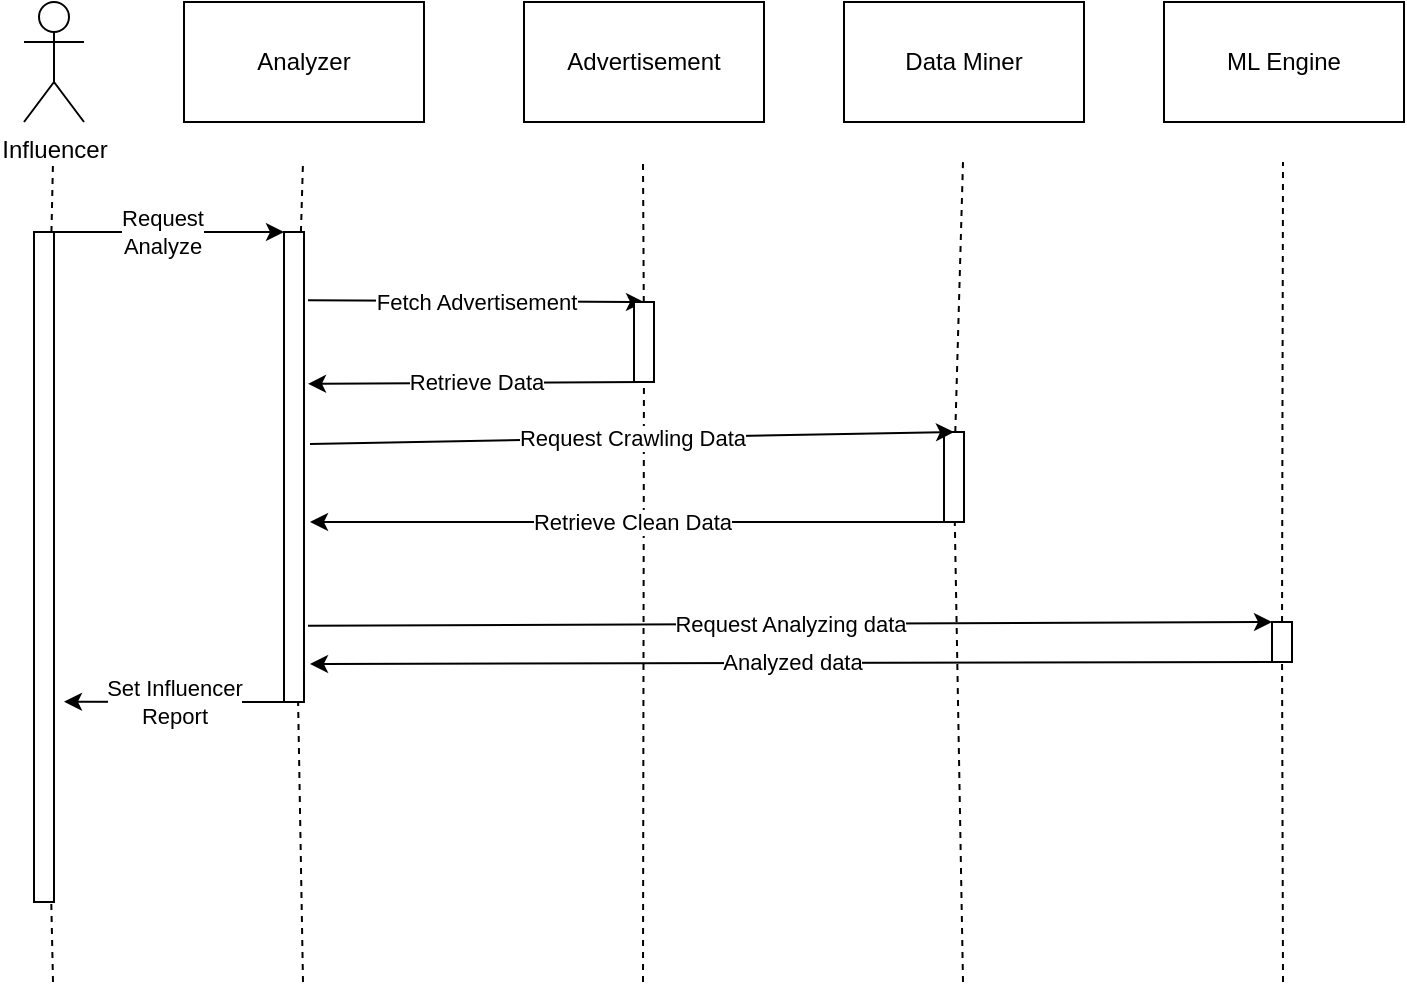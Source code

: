 <mxfile version="12.4.3" type="device" pages="1"><diagram id="Zrcurq_yUpo43uziVgRy" name="Page-1"><mxGraphModel dx="1024" dy="561" grid="1" gridSize="10" guides="1" tooltips="1" connect="1" arrows="1" fold="1" page="1" pageScale="1" pageWidth="850" pageHeight="1100" math="0" shadow="0"><root><mxCell id="0"/><mxCell id="1" parent="0"/><mxCell id="QiBGEiXaYxSNJDZi47zB-1" value="Influencer" style="shape=umlActor;verticalLabelPosition=bottom;labelBackgroundColor=#ffffff;verticalAlign=top;html=1;outlineConnect=0;" vertex="1" parent="1"><mxGeometry x="400" y="150" width="30" height="60" as="geometry"/></mxCell><mxCell id="QiBGEiXaYxSNJDZi47zB-2" value="" style="endArrow=none;dashed=1;html=1;" edge="1" parent="1" source="QiBGEiXaYxSNJDZi47zB-3"><mxGeometry width="50" height="50" relative="1" as="geometry"><mxPoint x="414.5" y="640" as="sourcePoint"/><mxPoint x="414.5" y="230" as="targetPoint"/></mxGeometry></mxCell><mxCell id="QiBGEiXaYxSNJDZi47zB-3" value="" style="rounded=0;whiteSpace=wrap;html=1;" vertex="1" parent="1"><mxGeometry x="405" y="265" width="10" height="335" as="geometry"/></mxCell><mxCell id="QiBGEiXaYxSNJDZi47zB-4" value="" style="endArrow=none;dashed=1;html=1;" edge="1" parent="1" target="QiBGEiXaYxSNJDZi47zB-3"><mxGeometry width="50" height="50" relative="1" as="geometry"><mxPoint x="414.5" y="640" as="sourcePoint"/><mxPoint x="414.5" y="230" as="targetPoint"/></mxGeometry></mxCell><mxCell id="QiBGEiXaYxSNJDZi47zB-5" value="Analyzer" style="rounded=0;whiteSpace=wrap;html=1;" vertex="1" parent="1"><mxGeometry x="480" y="150" width="120" height="60" as="geometry"/></mxCell><mxCell id="QiBGEiXaYxSNJDZi47zB-6" value="" style="endArrow=none;dashed=1;html=1;" edge="1" parent="1" source="QiBGEiXaYxSNJDZi47zB-8"><mxGeometry width="50" height="50" relative="1" as="geometry"><mxPoint x="539.5" y="640" as="sourcePoint"/><mxPoint x="539.5" y="230" as="targetPoint"/></mxGeometry></mxCell><mxCell id="QiBGEiXaYxSNJDZi47zB-7" value="&lt;div&gt;Request&lt;/div&gt;&lt;div&gt;Analyze&lt;br&gt;&lt;/div&gt;" style="endArrow=classic;html=1;exitX=0.25;exitY=0;exitDx=0;exitDy=0;entryX=0;entryY=0;entryDx=0;entryDy=0;" edge="1" parent="1" source="QiBGEiXaYxSNJDZi47zB-3" target="QiBGEiXaYxSNJDZi47zB-8"><mxGeometry x="-0.002" width="50" height="50" relative="1" as="geometry"><mxPoint x="640" y="290" as="sourcePoint"/><mxPoint x="700" y="265" as="targetPoint"/><mxPoint as="offset"/></mxGeometry></mxCell><mxCell id="QiBGEiXaYxSNJDZi47zB-8" value="" style="rounded=0;whiteSpace=wrap;html=1;" vertex="1" parent="1"><mxGeometry x="530" y="265" width="10" height="235" as="geometry"/></mxCell><mxCell id="QiBGEiXaYxSNJDZi47zB-9" value="" style="endArrow=none;dashed=1;html=1;" edge="1" parent="1" target="QiBGEiXaYxSNJDZi47zB-8"><mxGeometry width="50" height="50" relative="1" as="geometry"><mxPoint x="539.5" y="640" as="sourcePoint"/><mxPoint x="539.5" y="230" as="targetPoint"/></mxGeometry></mxCell><mxCell id="QiBGEiXaYxSNJDZi47zB-10" value="Fetch Advertisement" style="endArrow=classic;html=1;exitX=1.2;exitY=0.145;exitDx=0;exitDy=0;entryX=0.5;entryY=0;entryDx=0;entryDy=0;exitPerimeter=0;" edge="1" parent="1" source="QiBGEiXaYxSNJDZi47zB-8" target="QiBGEiXaYxSNJDZi47zB-13"><mxGeometry width="50" height="50" relative="1" as="geometry"><mxPoint x="600" y="330" as="sourcePoint"/><mxPoint x="710" y="290" as="targetPoint"/></mxGeometry></mxCell><mxCell id="QiBGEiXaYxSNJDZi47zB-11" value="Advertisement" style="rounded=0;whiteSpace=wrap;html=1;" vertex="1" parent="1"><mxGeometry x="650" y="150" width="120" height="60" as="geometry"/></mxCell><mxCell id="QiBGEiXaYxSNJDZi47zB-12" value="" style="endArrow=none;dashed=1;html=1;" edge="1" parent="1" source="QiBGEiXaYxSNJDZi47zB-13"><mxGeometry width="50" height="50" relative="1" as="geometry"><mxPoint x="709.5" y="640" as="sourcePoint"/><mxPoint x="709.5" y="230" as="targetPoint"/></mxGeometry></mxCell><mxCell id="QiBGEiXaYxSNJDZi47zB-13" value="" style="rounded=0;whiteSpace=wrap;html=1;" vertex="1" parent="1"><mxGeometry x="705" y="300" width="10" height="40" as="geometry"/></mxCell><mxCell id="QiBGEiXaYxSNJDZi47zB-14" value="" style="endArrow=none;dashed=1;html=1;" edge="1" parent="1" target="QiBGEiXaYxSNJDZi47zB-13"><mxGeometry width="50" height="50" relative="1" as="geometry"><mxPoint x="709.5" y="640" as="sourcePoint"/><mxPoint x="709.5" y="230" as="targetPoint"/></mxGeometry></mxCell><mxCell id="QiBGEiXaYxSNJDZi47zB-15" value="Retrieve Data" style="endArrow=classic;html=1;exitX=0.5;exitY=1;exitDx=0;exitDy=0;entryX=1.2;entryY=0.323;entryDx=0;entryDy=0;entryPerimeter=0;" edge="1" parent="1" source="QiBGEiXaYxSNJDZi47zB-13" target="QiBGEiXaYxSNJDZi47zB-8"><mxGeometry width="50" height="50" relative="1" as="geometry"><mxPoint x="580" y="410" as="sourcePoint"/><mxPoint x="630" y="360" as="targetPoint"/></mxGeometry></mxCell><mxCell id="QiBGEiXaYxSNJDZi47zB-16" value="Data Miner" style="rounded=0;whiteSpace=wrap;html=1;" vertex="1" parent="1"><mxGeometry x="810" y="150" width="120" height="60" as="geometry"/></mxCell><mxCell id="QiBGEiXaYxSNJDZi47zB-17" value="" style="endArrow=none;dashed=1;html=1;" edge="1" parent="1" source="QiBGEiXaYxSNJDZi47zB-18"><mxGeometry width="50" height="50" relative="1" as="geometry"><mxPoint x="869.5" y="640" as="sourcePoint"/><mxPoint x="869.5" y="230" as="targetPoint"/></mxGeometry></mxCell><mxCell id="QiBGEiXaYxSNJDZi47zB-18" value="" style="rounded=0;whiteSpace=wrap;html=1;" vertex="1" parent="1"><mxGeometry x="860" y="365" width="10" height="45" as="geometry"/></mxCell><mxCell id="QiBGEiXaYxSNJDZi47zB-19" value="" style="endArrow=none;dashed=1;html=1;" edge="1" parent="1" target="QiBGEiXaYxSNJDZi47zB-18"><mxGeometry width="50" height="50" relative="1" as="geometry"><mxPoint x="869.5" y="640" as="sourcePoint"/><mxPoint x="869.5" y="230" as="targetPoint"/></mxGeometry></mxCell><mxCell id="QiBGEiXaYxSNJDZi47zB-20" value="Request Crawling Data" style="endArrow=classic;html=1;entryX=0.5;entryY=0;entryDx=0;entryDy=0;exitX=1.3;exitY=0.451;exitDx=0;exitDy=0;exitPerimeter=0;" edge="1" parent="1" source="QiBGEiXaYxSNJDZi47zB-8" target="QiBGEiXaYxSNJDZi47zB-18"><mxGeometry width="50" height="50" relative="1" as="geometry"><mxPoint x="640" y="430" as="sourcePoint"/><mxPoint x="690" y="380" as="targetPoint"/></mxGeometry></mxCell><mxCell id="QiBGEiXaYxSNJDZi47zB-21" value="Retrieve Clean Data" style="endArrow=classic;html=1;exitX=0.5;exitY=1;exitDx=0;exitDy=0;entryX=1.3;entryY=0.617;entryDx=0;entryDy=0;entryPerimeter=0;" edge="1" parent="1" source="QiBGEiXaYxSNJDZi47zB-18" target="QiBGEiXaYxSNJDZi47zB-8"><mxGeometry width="50" height="50" relative="1" as="geometry"><mxPoint x="620" y="450" as="sourcePoint"/><mxPoint x="670" y="400" as="targetPoint"/></mxGeometry></mxCell><mxCell id="QiBGEiXaYxSNJDZi47zB-22" value="ML Engine" style="rounded=0;whiteSpace=wrap;html=1;" vertex="1" parent="1"><mxGeometry x="970" y="150" width="120" height="60" as="geometry"/></mxCell><mxCell id="QiBGEiXaYxSNJDZi47zB-23" value="" style="endArrow=none;dashed=1;html=1;" edge="1" parent="1" source="QiBGEiXaYxSNJDZi47zB-25"><mxGeometry width="50" height="50" relative="1" as="geometry"><mxPoint x="1029.5" y="640" as="sourcePoint"/><mxPoint x="1029.5" y="230" as="targetPoint"/></mxGeometry></mxCell><mxCell id="QiBGEiXaYxSNJDZi47zB-24" value="Request Analyzing data" style="endArrow=classic;html=1;entryX=0;entryY=0;entryDx=0;entryDy=0;exitX=1.2;exitY=0.838;exitDx=0;exitDy=0;exitPerimeter=0;" edge="1" parent="1" source="QiBGEiXaYxSNJDZi47zB-8" target="QiBGEiXaYxSNJDZi47zB-25"><mxGeometry width="50" height="50" relative="1" as="geometry"><mxPoint x="560" y="461.915" as="sourcePoint"/><mxPoint x="704" y="465" as="targetPoint"/></mxGeometry></mxCell><mxCell id="QiBGEiXaYxSNJDZi47zB-25" value="" style="rounded=0;whiteSpace=wrap;html=1;" vertex="1" parent="1"><mxGeometry x="1024" y="460" width="10" height="20" as="geometry"/></mxCell><mxCell id="QiBGEiXaYxSNJDZi47zB-26" value="" style="endArrow=none;dashed=1;html=1;" edge="1" parent="1" target="QiBGEiXaYxSNJDZi47zB-25"><mxGeometry width="50" height="50" relative="1" as="geometry"><mxPoint x="1029.5" y="640" as="sourcePoint"/><mxPoint x="1029.5" y="230" as="targetPoint"/></mxGeometry></mxCell><mxCell id="QiBGEiXaYxSNJDZi47zB-27" value="Analyzed data" style="endArrow=classic;html=1;exitX=0;exitY=1;exitDx=0;exitDy=0;entryX=1.3;entryY=0.919;entryDx=0;entryDy=0;entryPerimeter=0;" edge="1" parent="1" source="QiBGEiXaYxSNJDZi47zB-25" target="QiBGEiXaYxSNJDZi47zB-8"><mxGeometry width="50" height="50" relative="1" as="geometry"><mxPoint x="770" y="590" as="sourcePoint"/><mxPoint x="630" y="500" as="targetPoint"/></mxGeometry></mxCell><mxCell id="QiBGEiXaYxSNJDZi47zB-28" value="&lt;div&gt;Set Influencer&lt;/div&gt;&lt;div&gt;Report&lt;/div&gt;" style="endArrow=classic;html=1;exitX=0;exitY=1;exitDx=0;exitDy=0;entryX=1.5;entryY=0.701;entryDx=0;entryDy=0;entryPerimeter=0;" edge="1" parent="1" source="QiBGEiXaYxSNJDZi47zB-8" target="QiBGEiXaYxSNJDZi47zB-3"><mxGeometry width="50" height="50" relative="1" as="geometry"><mxPoint x="570" y="710" as="sourcePoint"/><mxPoint x="620" y="660" as="targetPoint"/></mxGeometry></mxCell></root></mxGraphModel></diagram></mxfile>